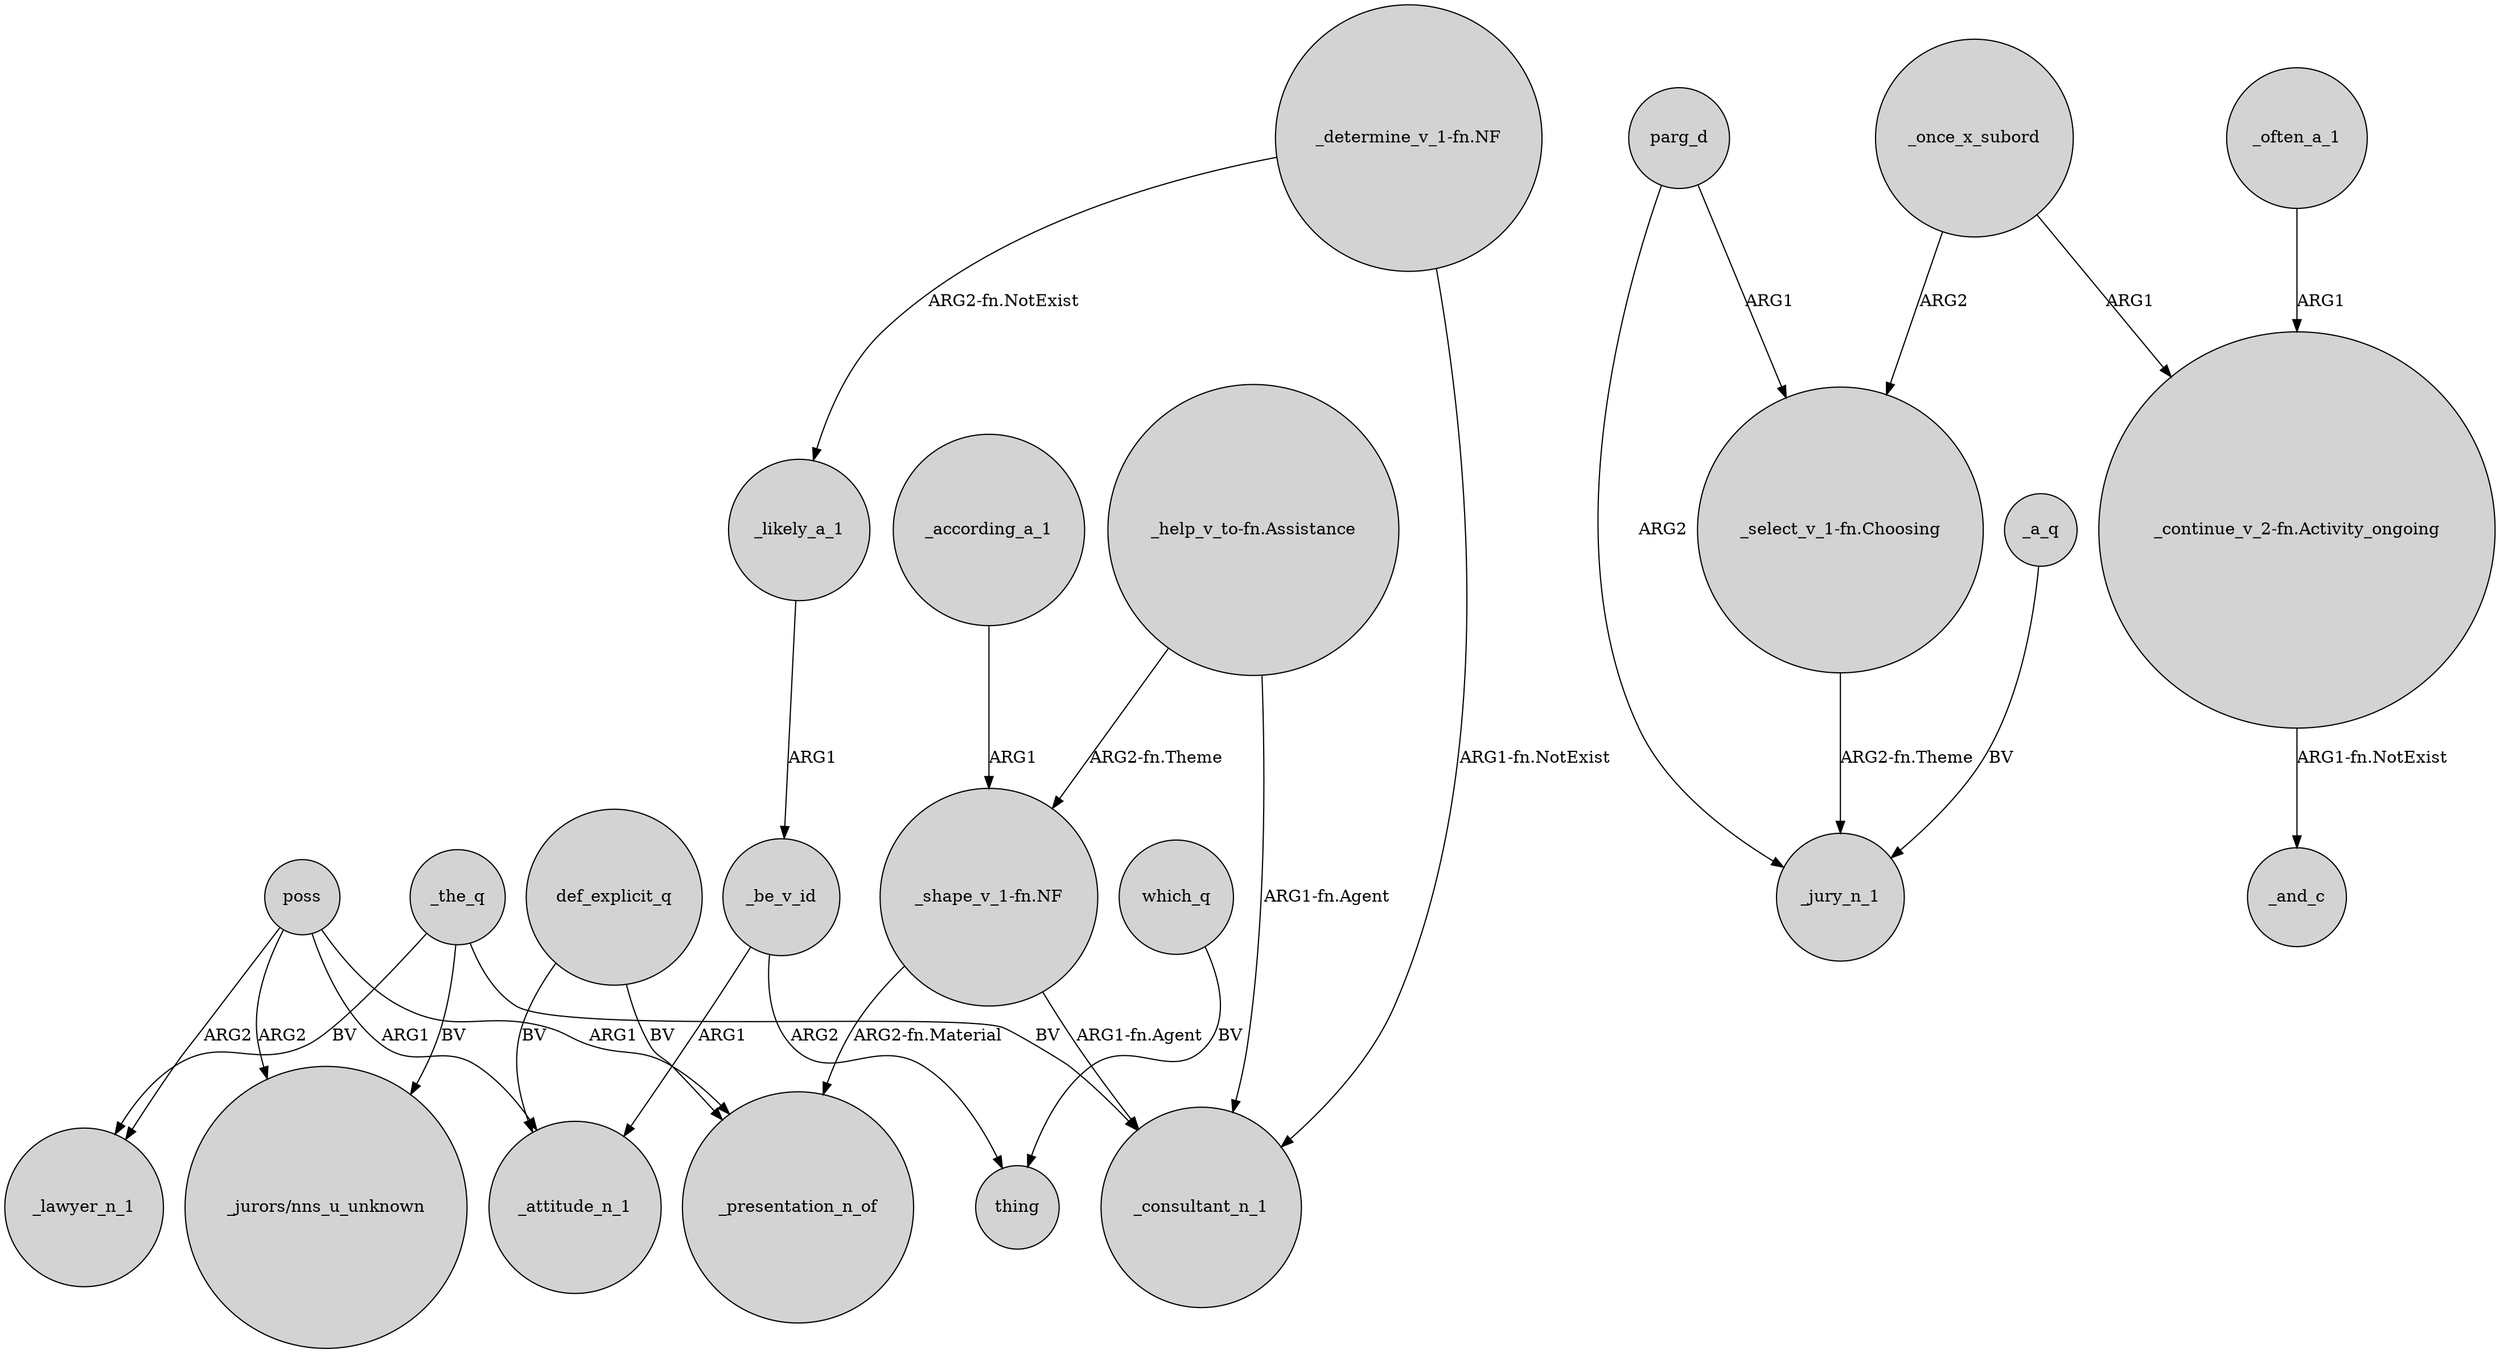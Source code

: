digraph {
	node [shape=circle style=filled]
	_the_q -> _lawyer_n_1 [label=BV]
	_the_q -> "_jurors/nns_u_unknown" [label=BV]
	parg_d -> _jury_n_1 [label=ARG2]
	def_explicit_q -> _attitude_n_1 [label=BV]
	poss -> _lawyer_n_1 [label=ARG2]
	_be_v_id -> _attitude_n_1 [label=ARG1]
	_once_x_subord -> "_continue_v_2-fn.Activity_ongoing" [label=ARG1]
	parg_d -> "_select_v_1-fn.Choosing" [label=ARG1]
	_likely_a_1 -> _be_v_id [label=ARG1]
	"_shape_v_1-fn.NF" -> _consultant_n_1 [label="ARG1-fn.Agent"]
	"_determine_v_1-fn.NF" -> _likely_a_1 [label="ARG2-fn.NotExist"]
	poss -> _presentation_n_of [label=ARG1]
	"_select_v_1-fn.Choosing" -> _jury_n_1 [label="ARG2-fn.Theme"]
	_according_a_1 -> "_shape_v_1-fn.NF" [label=ARG1]
	poss -> "_jurors/nns_u_unknown" [label=ARG2]
	"_help_v_to-fn.Assistance" -> "_shape_v_1-fn.NF" [label="ARG2-fn.Theme"]
	_the_q -> _consultant_n_1 [label=BV]
	_a_q -> _jury_n_1 [label=BV]
	"_determine_v_1-fn.NF" -> _consultant_n_1 [label="ARG1-fn.NotExist"]
	_often_a_1 -> "_continue_v_2-fn.Activity_ongoing" [label=ARG1]
	_be_v_id -> thing [label=ARG2]
	"_help_v_to-fn.Assistance" -> _consultant_n_1 [label="ARG1-fn.Agent"]
	def_explicit_q -> _presentation_n_of [label=BV]
	"_shape_v_1-fn.NF" -> _presentation_n_of [label="ARG2-fn.Material"]
	"_continue_v_2-fn.Activity_ongoing" -> _and_c [label="ARG1-fn.NotExist"]
	poss -> _attitude_n_1 [label=ARG1]
	_once_x_subord -> "_select_v_1-fn.Choosing" [label=ARG2]
	which_q -> thing [label=BV]
}
